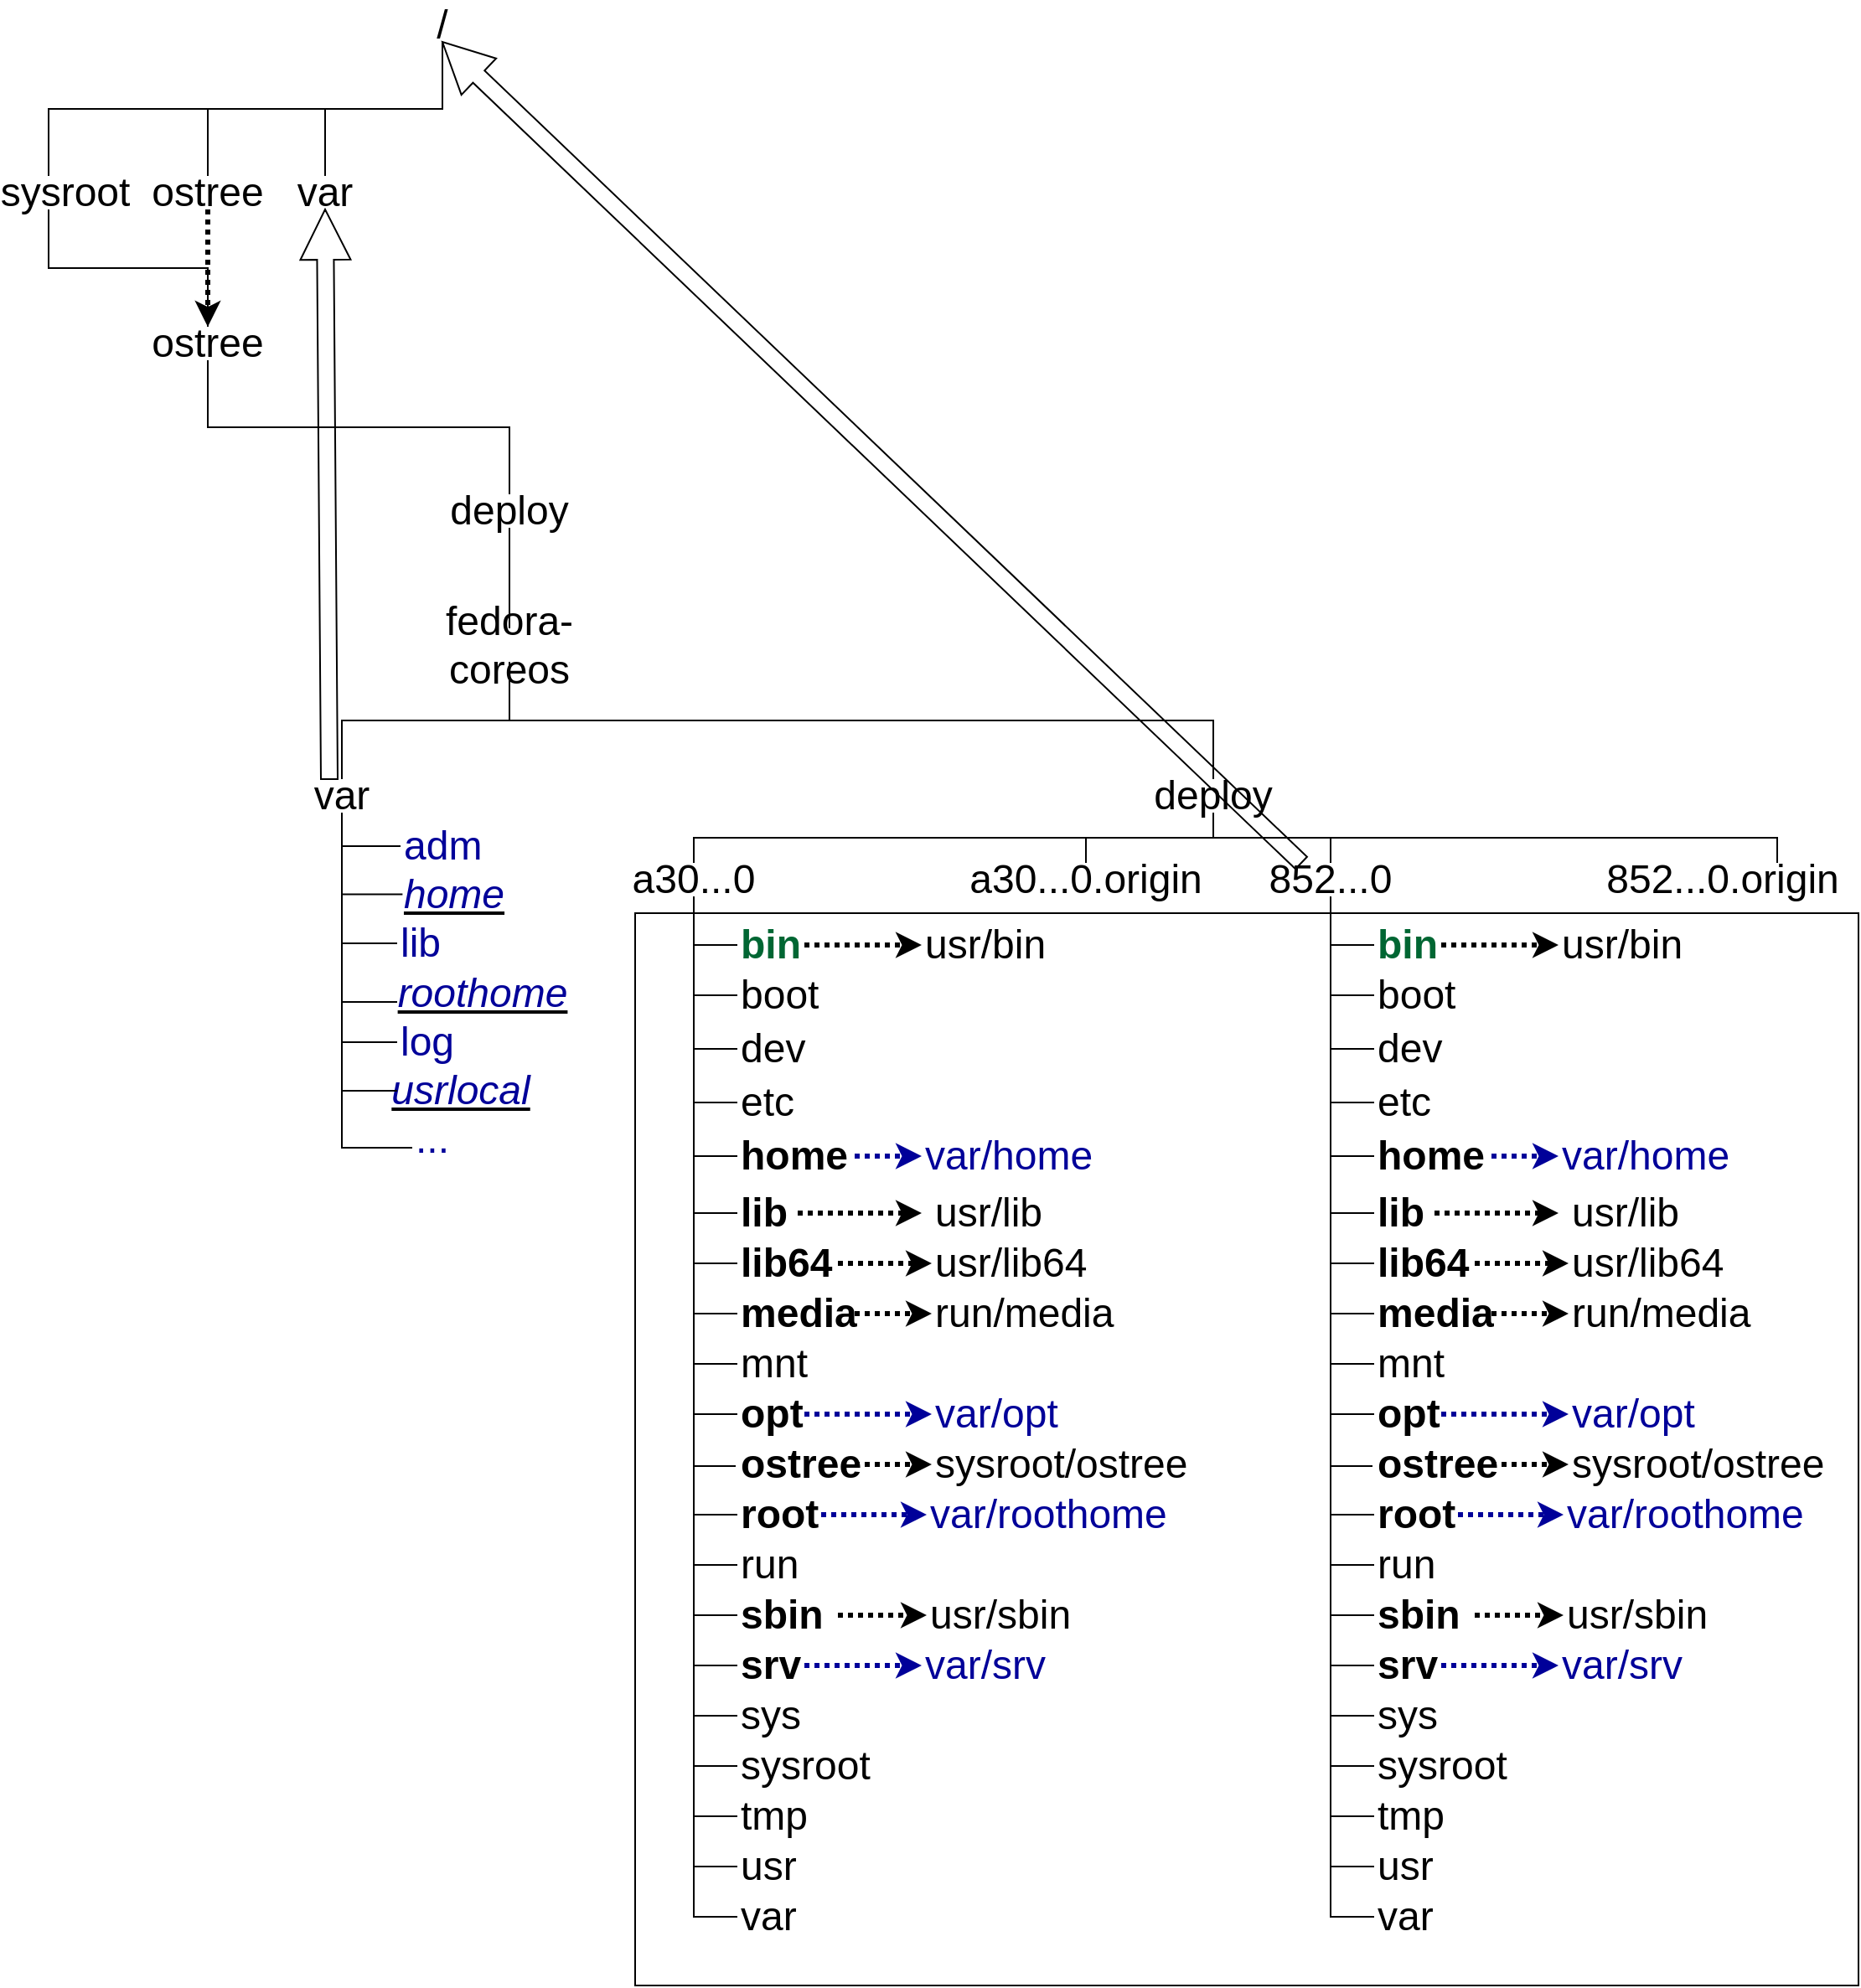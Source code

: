 <mxfile version="13.6.2" type="device"><diagram id="2l5YilXNR9mz6u0Vb1lr" name="Page-1"><mxGraphModel dx="2250" dy="2529" grid="1" gridSize="10" guides="1" tooltips="1" connect="1" arrows="1" fold="1" page="1" pageScale="1" pageWidth="827" pageHeight="1169" math="0" shadow="0"><root><mxCell id="0"/><mxCell id="1" parent="0"/><mxCell id="Qmg5zlEsxNNSiJSWXmzN-33" value="" style="rounded=0;whiteSpace=wrap;html=1;strokeWidth=1;fillColor=none;" vertex="1" parent="1"><mxGeometry x="470" y="450" width="730" height="640" as="geometry"/></mxCell><mxCell id="Qmg5zlEsxNNSiJSWXmzN-34" value="&lt;span style=&quot;font-size: 24px&quot;&gt;sysroot&lt;/span&gt;" style="text;html=1;strokeColor=none;fillColor=none;align=center;verticalAlign=middle;whiteSpace=wrap;rounded=0;strokeWidth=124;" vertex="1" parent="1"><mxGeometry x="110" y="10" width="40" height="20" as="geometry"/></mxCell><mxCell id="Qmg5zlEsxNNSiJSWXmzN-35" value="&lt;font style=&quot;font-size: 24px&quot;&gt;ostree&lt;/font&gt;" style="text;html=1;strokeColor=none;fillColor=none;align=center;verticalAlign=middle;whiteSpace=wrap;rounded=0;" vertex="1" parent="1"><mxGeometry x="180" y="100" width="70" height="20" as="geometry"/></mxCell><mxCell id="Qmg5zlEsxNNSiJSWXmzN-36" value="" style="endArrow=none;html=1;entryX=0.25;entryY=1;entryDx=0;entryDy=0;exitX=0.5;exitY=0;exitDx=0;exitDy=0;edgeStyle=orthogonalEdgeStyle;rounded=0;" edge="1" parent="1" source="Qmg5zlEsxNNSiJSWXmzN-35" target="Qmg5zlEsxNNSiJSWXmzN-34"><mxGeometry width="50" height="50" relative="1" as="geometry"><mxPoint x="390" y="370" as="sourcePoint"/><mxPoint x="440" y="320" as="targetPoint"/></mxGeometry></mxCell><mxCell id="Qmg5zlEsxNNSiJSWXmzN-37" value="&lt;font style=&quot;font-size: 24px&quot;&gt;deploy&lt;/font&gt;" style="text;html=1;strokeColor=none;fillColor=none;align=center;verticalAlign=middle;whiteSpace=wrap;rounded=0;" vertex="1" parent="1"><mxGeometry x="350" y="200" width="90" height="20" as="geometry"/></mxCell><mxCell id="Qmg5zlEsxNNSiJSWXmzN-38" value="" style="endArrow=none;html=1;entryX=0.5;entryY=1;entryDx=0;entryDy=0;exitX=0.5;exitY=0;exitDx=0;exitDy=0;edgeStyle=elbowEdgeStyle;elbow=vertical;rounded=0;" edge="1" parent="1" source="Qmg5zlEsxNNSiJSWXmzN-37" target="Qmg5zlEsxNNSiJSWXmzN-35"><mxGeometry width="50" height="50" relative="1" as="geometry"><mxPoint x="125" y="210" as="sourcePoint"/><mxPoint x="225" y="130" as="targetPoint"/></mxGeometry></mxCell><mxCell id="Qmg5zlEsxNNSiJSWXmzN-39" value="&lt;font style=&quot;font-size: 24px&quot;&gt;/&lt;/font&gt;" style="text;html=1;strokeColor=none;fillColor=none;align=center;verticalAlign=middle;whiteSpace=wrap;rounded=0;" vertex="1" parent="1"><mxGeometry x="310" y="-90" width="90" height="20" as="geometry"/></mxCell><mxCell id="Qmg5zlEsxNNSiJSWXmzN-40" value="" style="endArrow=none;html=1;entryX=0.5;entryY=1;entryDx=0;entryDy=0;edgeStyle=orthogonalEdgeStyle;rounded=0;exitX=0.25;exitY=0;exitDx=0;exitDy=0;" edge="1" parent="1" source="Qmg5zlEsxNNSiJSWXmzN-34" target="Qmg5zlEsxNNSiJSWXmzN-39"><mxGeometry width="50" height="50" relative="1" as="geometry"><mxPoint x="120" y="-10" as="sourcePoint"/><mxPoint x="130" y="40" as="targetPoint"/></mxGeometry></mxCell><mxCell id="Qmg5zlEsxNNSiJSWXmzN-41" value="" style="edgeStyle=orthogonalEdgeStyle;rounded=0;orthogonalLoop=1;jettySize=auto;html=1;shadow=0;strokeWidth=1;endArrow=none;endFill=0;" edge="1" parent="1" source="Qmg5zlEsxNNSiJSWXmzN-42"><mxGeometry relative="1" as="geometry"><mxPoint x="395" y="220" as="targetPoint"/></mxGeometry></mxCell><mxCell id="Qmg5zlEsxNNSiJSWXmzN-42" value="&lt;font style=&quot;font-size: 24px&quot;&gt;fedora-coreos&lt;/font&gt;" style="text;html=1;strokeColor=none;fillColor=none;align=center;verticalAlign=middle;whiteSpace=wrap;rounded=0;" vertex="1" parent="1"><mxGeometry x="360" y="280" width="70" height="20" as="geometry"/></mxCell><mxCell id="Qmg5zlEsxNNSiJSWXmzN-43" value="&lt;font style=&quot;font-size: 24px&quot;&gt;deploy&lt;/font&gt;" style="text;html=1;strokeColor=none;fillColor=none;align=center;verticalAlign=middle;whiteSpace=wrap;rounded=0;" vertex="1" parent="1"><mxGeometry x="770" y="370" width="90" height="20" as="geometry"/></mxCell><mxCell id="Qmg5zlEsxNNSiJSWXmzN-44" value="&lt;font style=&quot;font-size: 24px&quot;&gt;var&lt;/font&gt;" style="text;html=1;strokeColor=none;fillColor=none;align=center;verticalAlign=middle;whiteSpace=wrap;rounded=0;" vertex="1" parent="1"><mxGeometry x="280" y="370" width="30" height="20" as="geometry"/></mxCell><mxCell id="Qmg5zlEsxNNSiJSWXmzN-45" value="" style="endArrow=none;html=1;shadow=0;strokeWidth=1;exitX=0.5;exitY=0;exitDx=0;exitDy=0;edgeStyle=orthogonalEdgeStyle;rounded=0;" edge="1" parent="1" source="Qmg5zlEsxNNSiJSWXmzN-44" target="Qmg5zlEsxNNSiJSWXmzN-42"><mxGeometry width="50" height="50" relative="1" as="geometry"><mxPoint x="390" y="210" as="sourcePoint"/><mxPoint x="440" y="160" as="targetPoint"/></mxGeometry></mxCell><mxCell id="Qmg5zlEsxNNSiJSWXmzN-46" value="" style="endArrow=none;html=1;shadow=0;strokeWidth=1;entryX=0.5;entryY=0;entryDx=0;entryDy=0;exitX=0.5;exitY=1;exitDx=0;exitDy=0;edgeStyle=orthogonalEdgeStyle;rounded=0;" edge="1" parent="1" source="Qmg5zlEsxNNSiJSWXmzN-42" target="Qmg5zlEsxNNSiJSWXmzN-43"><mxGeometry width="50" height="50" relative="1" as="geometry"><mxPoint x="390" y="210" as="sourcePoint"/><mxPoint x="440" y="160" as="targetPoint"/></mxGeometry></mxCell><mxCell id="Qmg5zlEsxNNSiJSWXmzN-47" value="&lt;span style=&quot;font-size: 24px&quot;&gt;&lt;font color=&quot;#000099&quot;&gt;adm&lt;/font&gt;&lt;/span&gt;" style="text;html=1;strokeColor=none;fillColor=none;align=left;verticalAlign=middle;whiteSpace=wrap;rounded=0;" vertex="1" parent="1"><mxGeometry x="330" y="400" width="36" height="20" as="geometry"/></mxCell><mxCell id="Qmg5zlEsxNNSiJSWXmzN-48" value="&lt;span style=&quot;font-size: 24px&quot;&gt;&lt;u&gt;&lt;i&gt;&lt;font color=&quot;#000099&quot;&gt;home&lt;/font&gt;&lt;/i&gt;&lt;/u&gt;&lt;/span&gt;" style="text;html=1;strokeColor=none;fillColor=none;align=center;verticalAlign=middle;whiteSpace=wrap;rounded=0;" vertex="1" parent="1"><mxGeometry x="334" y="429" width="56" height="20" as="geometry"/></mxCell><mxCell id="Qmg5zlEsxNNSiJSWXmzN-49" value="&lt;span style=&quot;font-size: 24px&quot;&gt;&lt;font color=&quot;#000099&quot;&gt;lib&lt;/font&gt;&lt;/span&gt;" style="text;html=1;strokeColor=none;fillColor=none;align=left;verticalAlign=middle;whiteSpace=wrap;rounded=0;" vertex="1" parent="1"><mxGeometry x="328" y="458" width="36" height="20" as="geometry"/></mxCell><mxCell id="Qmg5zlEsxNNSiJSWXmzN-50" value="&lt;span style=&quot;font-size: 24px&quot;&gt;&lt;font color=&quot;#000099&quot;&gt;log&lt;/font&gt;&lt;/span&gt;" style="text;html=1;strokeColor=none;fillColor=none;align=left;verticalAlign=middle;whiteSpace=wrap;rounded=0;" vertex="1" parent="1"><mxGeometry x="328" y="517" width="36" height="20" as="geometry"/></mxCell><mxCell id="Qmg5zlEsxNNSiJSWXmzN-51" value="&lt;span style=&quot;font-size: 24px&quot;&gt;&lt;u&gt;&lt;i&gt;&lt;font color=&quot;#000099&quot;&gt;roothome&lt;/font&gt;&lt;/i&gt;&lt;/u&gt;&lt;/span&gt;" style="text;html=1;strokeColor=none;fillColor=none;align=center;verticalAlign=middle;whiteSpace=wrap;rounded=0;" vertex="1" parent="1"><mxGeometry x="328" y="488" width="102" height="20" as="geometry"/></mxCell><mxCell id="Qmg5zlEsxNNSiJSWXmzN-52" value="&lt;span style=&quot;font-size: 24px&quot;&gt;&lt;u&gt;&lt;i&gt;&lt;font color=&quot;#000099&quot;&gt;usrlocal&lt;/font&gt;&lt;/i&gt;&lt;/u&gt;&lt;/span&gt;" style="text;html=1;strokeColor=none;fillColor=none;align=center;verticalAlign=middle;whiteSpace=wrap;rounded=0;" vertex="1" parent="1"><mxGeometry x="328" y="546" width="76" height="20" as="geometry"/></mxCell><mxCell id="Qmg5zlEsxNNSiJSWXmzN-53" value="&lt;span style=&quot;font-size: 24px&quot;&gt;&lt;font color=&quot;#000099&quot;&gt;...&lt;/font&gt;&lt;/span&gt;" style="text;html=1;strokeColor=none;fillColor=none;align=left;verticalAlign=middle;whiteSpace=wrap;rounded=0;" vertex="1" parent="1"><mxGeometry x="337" y="570" width="36" height="30" as="geometry"/></mxCell><mxCell id="Qmg5zlEsxNNSiJSWXmzN-54" value="" style="endArrow=none;html=1;shadow=0;strokeWidth=1;exitX=-0.05;exitY=0.49;exitDx=0;exitDy=0;entryX=0.5;entryY=1;entryDx=0;entryDy=0;edgeStyle=orthogonalEdgeStyle;rounded=0;exitPerimeter=0;" edge="1" parent="1" source="Qmg5zlEsxNNSiJSWXmzN-48" target="Qmg5zlEsxNNSiJSWXmzN-44"><mxGeometry width="50" height="50" relative="1" as="geometry"><mxPoint x="390" y="360" as="sourcePoint"/><mxPoint x="440" y="310" as="targetPoint"/><Array as="points"><mxPoint x="295" y="439"/></Array></mxGeometry></mxCell><mxCell id="Qmg5zlEsxNNSiJSWXmzN-55" style="edgeStyle=orthogonalEdgeStyle;rounded=0;orthogonalLoop=1;jettySize=auto;html=1;exitX=0.5;exitY=1;exitDx=0;exitDy=0;shadow=0;startArrow=none;startFill=0;endArrow=none;endFill=0;strokeWidth=1;" edge="1" parent="1" source="Qmg5zlEsxNNSiJSWXmzN-48" target="Qmg5zlEsxNNSiJSWXmzN-48"><mxGeometry relative="1" as="geometry"/></mxCell><mxCell id="Qmg5zlEsxNNSiJSWXmzN-56" value="" style="endArrow=none;html=1;shadow=0;strokeWidth=1;edgeStyle=orthogonalEdgeStyle;rounded=0;exitX=0;exitY=0.5;exitDx=0;exitDy=0;" edge="1" parent="1" source="Qmg5zlEsxNNSiJSWXmzN-47"><mxGeometry width="50" height="50" relative="1" as="geometry"><mxPoint x="320" y="450" as="sourcePoint"/><mxPoint x="295" y="400" as="targetPoint"/><Array as="points"><mxPoint x="295" y="410"/></Array></mxGeometry></mxCell><mxCell id="Qmg5zlEsxNNSiJSWXmzN-57" value="" style="endArrow=none;html=1;shadow=0;strokeWidth=1;exitX=0;exitY=0.5;exitDx=0;exitDy=0;entryX=0.5;entryY=1;entryDx=0;entryDy=0;edgeStyle=orthogonalEdgeStyle;rounded=0;" edge="1" parent="1" source="Qmg5zlEsxNNSiJSWXmzN-49" target="Qmg5zlEsxNNSiJSWXmzN-44"><mxGeometry width="50" height="50" relative="1" as="geometry"><mxPoint x="337.2" y="459.8" as="sourcePoint"/><mxPoint x="305" y="400" as="targetPoint"/><Array as="points"><mxPoint x="295" y="468"/></Array></mxGeometry></mxCell><mxCell id="Qmg5zlEsxNNSiJSWXmzN-58" value="" style="endArrow=none;html=1;shadow=0;strokeWidth=1;edgeStyle=orthogonalEdgeStyle;rounded=0;" edge="1" parent="1" source="Qmg5zlEsxNNSiJSWXmzN-53" target="Qmg5zlEsxNNSiJSWXmzN-44"><mxGeometry width="50" height="50" relative="1" as="geometry"><mxPoint x="310" y="570" as="sourcePoint"/><mxPoint x="360" y="430" as="targetPoint"/><Array as="points"><mxPoint x="295" y="590"/></Array></mxGeometry></mxCell><mxCell id="Qmg5zlEsxNNSiJSWXmzN-59" value="" style="endArrow=none;html=1;shadow=0;strokeWidth=1;exitX=0;exitY=0.5;exitDx=0;exitDy=0;entryX=0.5;entryY=1;entryDx=0;entryDy=0;edgeStyle=orthogonalEdgeStyle;rounded=0;" edge="1" parent="1" source="Qmg5zlEsxNNSiJSWXmzN-50" target="Qmg5zlEsxNNSiJSWXmzN-44"><mxGeometry width="50" height="50" relative="1" as="geometry"><mxPoint x="310" y="480" as="sourcePoint"/><mxPoint x="300" y="520" as="targetPoint"/><Array as="points"><mxPoint x="295" y="527"/></Array></mxGeometry></mxCell><mxCell id="Qmg5zlEsxNNSiJSWXmzN-60" value="" style="endArrow=none;html=1;shadow=0;strokeWidth=1;exitX=0;exitY=0.5;exitDx=0;exitDy=0;edgeStyle=orthogonalEdgeStyle;rounded=0;" edge="1" parent="1" source="Qmg5zlEsxNNSiJSWXmzN-52" target="Qmg5zlEsxNNSiJSWXmzN-44"><mxGeometry width="50" height="50" relative="1" as="geometry"><mxPoint x="338" y="530" as="sourcePoint"/><mxPoint x="300" y="390" as="targetPoint"/></mxGeometry></mxCell><mxCell id="Qmg5zlEsxNNSiJSWXmzN-61" value="&lt;font style=&quot;font-size: 24px&quot;&gt;a30...0&lt;/font&gt;" style="text;html=1;strokeColor=none;fillColor=none;align=center;verticalAlign=middle;whiteSpace=wrap;rounded=0;" vertex="1" parent="1"><mxGeometry x="470" y="420" width="70" height="20" as="geometry"/></mxCell><mxCell id="Qmg5zlEsxNNSiJSWXmzN-62" value="&lt;font style=&quot;font-size: 24px&quot;&gt;a30...0.origin&lt;/font&gt;" style="text;html=1;strokeColor=none;fillColor=none;align=center;verticalAlign=middle;whiteSpace=wrap;rounded=0;" vertex="1" parent="1"><mxGeometry x="674" y="420" width="130" height="20" as="geometry"/></mxCell><mxCell id="Qmg5zlEsxNNSiJSWXmzN-63" value="" style="endArrow=none;html=1;shadow=0;strokeWidth=1;exitX=0.5;exitY=0;exitDx=0;exitDy=0;edgeStyle=orthogonalEdgeStyle;rounded=0;" edge="1" parent="1" source="Qmg5zlEsxNNSiJSWXmzN-61" target="Qmg5zlEsxNNSiJSWXmzN-43"><mxGeometry width="50" height="50" relative="1" as="geometry"><mxPoint x="340" y="330" as="sourcePoint"/><mxPoint x="390" y="280" as="targetPoint"/></mxGeometry></mxCell><mxCell id="Qmg5zlEsxNNSiJSWXmzN-64" value="" style="endArrow=none;html=1;shadow=0;strokeWidth=1;exitX=0.5;exitY=0;exitDx=0;exitDy=0;edgeStyle=orthogonalEdgeStyle;rounded=0;" edge="1" parent="1" source="Qmg5zlEsxNNSiJSWXmzN-62" target="Qmg5zlEsxNNSiJSWXmzN-43"><mxGeometry width="50" height="50" relative="1" as="geometry"><mxPoint x="515" y="430.0" as="sourcePoint"/><mxPoint x="548.97" y="404" as="targetPoint"/></mxGeometry></mxCell><mxCell id="Qmg5zlEsxNNSiJSWXmzN-65" value="&lt;span style=&quot;font-size: 24px&quot;&gt;&lt;b&gt;&lt;font color=&quot;#006633&quot;&gt;bin&lt;/font&gt;&lt;/b&gt;&lt;/span&gt;" style="text;html=1;strokeColor=none;fillColor=none;align=left;verticalAlign=middle;whiteSpace=wrap;rounded=0;" vertex="1" parent="1"><mxGeometry x="531" y="449" width="40" height="40" as="geometry"/></mxCell><mxCell id="Qmg5zlEsxNNSiJSWXmzN-66" value="&lt;span style=&quot;font-size: 24px&quot;&gt;boot&lt;/span&gt;" style="text;html=1;strokeColor=none;fillColor=none;align=left;verticalAlign=middle;whiteSpace=wrap;rounded=0;" vertex="1" parent="1"><mxGeometry x="531" y="489" width="36" height="20" as="geometry"/></mxCell><mxCell id="Qmg5zlEsxNNSiJSWXmzN-67" value="&lt;span style=&quot;font-size: 24px&quot;&gt;dev&lt;/span&gt;" style="text;html=1;strokeColor=none;fillColor=none;align=left;verticalAlign=middle;whiteSpace=wrap;rounded=0;" vertex="1" parent="1"><mxGeometry x="531" y="521" width="36" height="20" as="geometry"/></mxCell><mxCell id="Qmg5zlEsxNNSiJSWXmzN-68" value="&lt;span style=&quot;font-size: 24px&quot;&gt;etc&lt;/span&gt;" style="text;html=1;strokeColor=none;fillColor=none;align=left;verticalAlign=middle;whiteSpace=wrap;rounded=0;" vertex="1" parent="1"><mxGeometry x="531" y="553" width="36" height="20" as="geometry"/></mxCell><mxCell id="Qmg5zlEsxNNSiJSWXmzN-69" value="&lt;span style=&quot;font-size: 24px&quot;&gt;&lt;b&gt;home&lt;/b&gt;&lt;/span&gt;" style="text;html=1;strokeColor=none;fillColor=none;align=left;verticalAlign=middle;whiteSpace=wrap;rounded=0;" vertex="1" parent="1"><mxGeometry x="531" y="585" width="36" height="20" as="geometry"/></mxCell><mxCell id="Qmg5zlEsxNNSiJSWXmzN-70" value="&lt;span style=&quot;font-size: 24px&quot;&gt;&lt;b&gt;lib&lt;/b&gt;&lt;/span&gt;" style="text;html=1;strokeColor=none;fillColor=none;align=left;verticalAlign=middle;whiteSpace=wrap;rounded=0;" vertex="1" parent="1"><mxGeometry x="531" y="619" width="36" height="20" as="geometry"/></mxCell><mxCell id="Qmg5zlEsxNNSiJSWXmzN-71" value="&lt;span style=&quot;font-size: 24px&quot;&gt;&lt;b&gt;lib64&lt;/b&gt;&lt;/span&gt;" style="text;html=1;strokeColor=none;fillColor=none;align=left;verticalAlign=middle;whiteSpace=wrap;rounded=0;" vertex="1" parent="1"><mxGeometry x="531" y="649" width="60" height="20" as="geometry"/></mxCell><mxCell id="Qmg5zlEsxNNSiJSWXmzN-72" value="&lt;span style=&quot;font-size: 24px&quot;&gt;&lt;b&gt;media&lt;/b&gt;&lt;/span&gt;" style="text;html=1;strokeColor=none;fillColor=none;align=left;verticalAlign=middle;whiteSpace=wrap;rounded=0;" vertex="1" parent="1"><mxGeometry x="531" y="679" width="36" height="20" as="geometry"/></mxCell><mxCell id="Qmg5zlEsxNNSiJSWXmzN-73" value="&lt;span style=&quot;font-size: 24px&quot;&gt;mnt&lt;/span&gt;" style="text;html=1;strokeColor=none;fillColor=none;align=left;verticalAlign=middle;whiteSpace=wrap;rounded=0;" vertex="1" parent="1"><mxGeometry x="531" y="709" width="36" height="20" as="geometry"/></mxCell><mxCell id="Qmg5zlEsxNNSiJSWXmzN-74" value="&lt;span style=&quot;font-size: 24px&quot;&gt;&lt;b&gt;opt&lt;/b&gt;&lt;/span&gt;" style="text;html=1;strokeColor=none;fillColor=none;align=left;verticalAlign=middle;whiteSpace=wrap;rounded=0;" vertex="1" parent="1"><mxGeometry x="531" y="739" width="36" height="20" as="geometry"/></mxCell><mxCell id="Qmg5zlEsxNNSiJSWXmzN-75" value="&lt;span style=&quot;font-size: 24px&quot;&gt;&lt;b&gt;ostree&lt;/b&gt;&lt;/span&gt;" style="text;html=1;strokeColor=none;fillColor=none;align=left;verticalAlign=middle;whiteSpace=wrap;rounded=0;" vertex="1" parent="1"><mxGeometry x="531" y="769" width="70" height="20" as="geometry"/></mxCell><mxCell id="Qmg5zlEsxNNSiJSWXmzN-76" value="&lt;span style=&quot;font-size: 24px&quot;&gt;&lt;b&gt;root&lt;/b&gt;&lt;/span&gt;" style="text;html=1;strokeColor=none;fillColor=none;align=left;verticalAlign=middle;whiteSpace=wrap;rounded=0;" vertex="1" parent="1"><mxGeometry x="531" y="799" width="50" height="20" as="geometry"/></mxCell><mxCell id="Qmg5zlEsxNNSiJSWXmzN-77" value="&lt;span style=&quot;font-size: 24px&quot;&gt;run&lt;/span&gt;" style="text;html=1;strokeColor=none;fillColor=none;align=left;verticalAlign=middle;whiteSpace=wrap;rounded=0;" vertex="1" parent="1"><mxGeometry x="531" y="829" width="36" height="20" as="geometry"/></mxCell><mxCell id="Qmg5zlEsxNNSiJSWXmzN-78" value="&lt;span style=&quot;font-size: 24px&quot;&gt;&lt;b&gt;sbin&lt;/b&gt;&lt;/span&gt;" style="text;html=1;strokeColor=none;fillColor=none;align=left;verticalAlign=middle;whiteSpace=wrap;rounded=0;" vertex="1" parent="1"><mxGeometry x="531" y="859" width="60" height="20" as="geometry"/></mxCell><mxCell id="Qmg5zlEsxNNSiJSWXmzN-79" value="&lt;span style=&quot;font-size: 24px&quot;&gt;&lt;b&gt;srv&lt;/b&gt;&lt;/span&gt;" style="text;html=1;strokeColor=none;fillColor=none;align=left;verticalAlign=middle;whiteSpace=wrap;rounded=0;" vertex="1" parent="1"><mxGeometry x="531" y="889" width="40" height="20" as="geometry"/></mxCell><mxCell id="Qmg5zlEsxNNSiJSWXmzN-80" value="&lt;span style=&quot;font-size: 24px&quot;&gt;sys&lt;/span&gt;" style="text;html=1;strokeColor=none;fillColor=none;align=left;verticalAlign=middle;whiteSpace=wrap;rounded=0;" vertex="1" parent="1"><mxGeometry x="531" y="919" width="36" height="20" as="geometry"/></mxCell><mxCell id="Qmg5zlEsxNNSiJSWXmzN-81" value="&lt;span style=&quot;font-size: 24px&quot;&gt;sysroot&lt;/span&gt;" style="text;html=1;strokeColor=none;fillColor=none;align=left;verticalAlign=middle;whiteSpace=wrap;rounded=0;" vertex="1" parent="1"><mxGeometry x="531" y="949" width="36" height="20" as="geometry"/></mxCell><mxCell id="Qmg5zlEsxNNSiJSWXmzN-82" value="&lt;span style=&quot;font-size: 24px&quot;&gt;tmp&lt;/span&gt;" style="text;html=1;strokeColor=none;fillColor=none;align=left;verticalAlign=middle;whiteSpace=wrap;rounded=0;" vertex="1" parent="1"><mxGeometry x="531" y="979" width="36" height="20" as="geometry"/></mxCell><mxCell id="Qmg5zlEsxNNSiJSWXmzN-83" value="&lt;span style=&quot;font-size: 24px&quot;&gt;usr&lt;/span&gt;" style="text;html=1;strokeColor=none;fillColor=none;align=left;verticalAlign=middle;whiteSpace=wrap;rounded=0;" vertex="1" parent="1"><mxGeometry x="531" y="1009" width="36" height="20" as="geometry"/></mxCell><mxCell id="Qmg5zlEsxNNSiJSWXmzN-84" value="&lt;span style=&quot;font-size: 24px&quot;&gt;var&lt;/span&gt;" style="text;html=1;strokeColor=none;fillColor=none;align=left;verticalAlign=middle;whiteSpace=wrap;rounded=0;" vertex="1" parent="1"><mxGeometry x="531" y="1039" width="36" height="20" as="geometry"/></mxCell><mxCell id="Qmg5zlEsxNNSiJSWXmzN-85" value="&lt;span style=&quot;font-size: 24px&quot;&gt;usr/bin&lt;/span&gt;" style="text;html=1;strokeColor=none;fillColor=none;align=left;verticalAlign=middle;whiteSpace=wrap;rounded=0;" vertex="1" parent="1"><mxGeometry x="641" y="459" width="36" height="20" as="geometry"/></mxCell><mxCell id="Qmg5zlEsxNNSiJSWXmzN-86" value="" style="endArrow=classic;html=1;shadow=0;strokeWidth=3;exitX=1;exitY=0.5;exitDx=0;exitDy=0;entryX=0;entryY=0.5;entryDx=0;entryDy=0;dashed=1;dashPattern=1 1;" edge="1" parent="1" source="Qmg5zlEsxNNSiJSWXmzN-65" target="Qmg5zlEsxNNSiJSWXmzN-85"><mxGeometry width="50" height="50" relative="1" as="geometry"><mxPoint x="651" y="489" as="sourcePoint"/><mxPoint x="701" y="439" as="targetPoint"/></mxGeometry></mxCell><mxCell id="Qmg5zlEsxNNSiJSWXmzN-87" value="&lt;span style=&quot;font-size: 24px&quot;&gt;&lt;font color=&quot;#000099&quot;&gt;var/home&lt;/font&gt;&lt;/span&gt;" style="text;html=1;strokeColor=none;fillColor=none;align=left;verticalAlign=middle;whiteSpace=wrap;rounded=0;" vertex="1" parent="1"><mxGeometry x="641" y="585" width="36" height="20" as="geometry"/></mxCell><mxCell id="Qmg5zlEsxNNSiJSWXmzN-88" value="" style="endArrow=classic;html=1;shadow=0;strokeWidth=3;entryX=0;entryY=0.5;entryDx=0;entryDy=0;dashed=1;dashPattern=1 1;strokeColor=#000099;" edge="1" parent="1" target="Qmg5zlEsxNNSiJSWXmzN-87"><mxGeometry width="50" height="50" relative="1" as="geometry"><mxPoint x="601.0" y="595" as="sourcePoint"/><mxPoint x="701" y="565" as="targetPoint"/></mxGeometry></mxCell><mxCell id="Qmg5zlEsxNNSiJSWXmzN-89" value="&lt;span style=&quot;font-size: 24px&quot;&gt;usr/lib&lt;/span&gt;" style="text;html=1;strokeColor=none;fillColor=none;align=left;verticalAlign=middle;whiteSpace=wrap;rounded=0;" vertex="1" parent="1"><mxGeometry x="647" y="619" width="30" height="20" as="geometry"/></mxCell><mxCell id="Qmg5zlEsxNNSiJSWXmzN-90" value="" style="endArrow=classic;html=1;shadow=0;strokeWidth=3;exitX=1;exitY=0.5;exitDx=0;exitDy=0;dashed=1;dashPattern=1 1;" edge="1" parent="1" source="Qmg5zlEsxNNSiJSWXmzN-70"><mxGeometry width="50" height="50" relative="1" as="geometry"><mxPoint x="577" y="479" as="sourcePoint"/><mxPoint x="641.0" y="629" as="targetPoint"/></mxGeometry></mxCell><mxCell id="Qmg5zlEsxNNSiJSWXmzN-91" value="&lt;span style=&quot;font-size: 24px&quot;&gt;usr/lib64&lt;/span&gt;" style="text;html=1;strokeColor=none;fillColor=none;align=left;verticalAlign=middle;whiteSpace=wrap;rounded=0;" vertex="1" parent="1"><mxGeometry x="647" y="629" width="30" height="60" as="geometry"/></mxCell><mxCell id="Qmg5zlEsxNNSiJSWXmzN-92" value="" style="endArrow=classic;html=1;shadow=0;strokeWidth=3;dashed=1;dashPattern=1 1;entryX=0;entryY=0.5;entryDx=0;entryDy=0;" edge="1" parent="1" source="Qmg5zlEsxNNSiJSWXmzN-71" target="Qmg5zlEsxNNSiJSWXmzN-91"><mxGeometry width="50" height="50" relative="1" as="geometry"><mxPoint x="577" y="639" as="sourcePoint"/><mxPoint x="651" y="639" as="targetPoint"/></mxGeometry></mxCell><mxCell id="Qmg5zlEsxNNSiJSWXmzN-93" value="&lt;span style=&quot;font-size: 24px&quot;&gt;run/media&lt;/span&gt;" style="text;html=1;strokeColor=none;fillColor=none;align=left;verticalAlign=middle;whiteSpace=wrap;rounded=0;" vertex="1" parent="1"><mxGeometry x="647" y="659" width="30" height="60" as="geometry"/></mxCell><mxCell id="Qmg5zlEsxNNSiJSWXmzN-94" value="" style="endArrow=classic;html=1;shadow=0;strokeWidth=3;dashed=1;dashPattern=1 1;entryX=0;entryY=0.5;entryDx=0;entryDy=0;" edge="1" parent="1" target="Qmg5zlEsxNNSiJSWXmzN-93"><mxGeometry width="50" height="50" relative="1" as="geometry"><mxPoint x="601.0" y="689" as="sourcePoint"/><mxPoint x="657" y="669" as="targetPoint"/></mxGeometry></mxCell><mxCell id="Qmg5zlEsxNNSiJSWXmzN-95" value="&lt;span style=&quot;font-size: 24px&quot;&gt;&lt;font color=&quot;#000099&quot;&gt;var/opt&lt;/font&gt;&lt;/span&gt;" style="text;html=1;strokeColor=none;fillColor=none;align=left;verticalAlign=middle;whiteSpace=wrap;rounded=0;" vertex="1" parent="1"><mxGeometry x="647" y="719" width="30" height="60" as="geometry"/></mxCell><mxCell id="Qmg5zlEsxNNSiJSWXmzN-96" value="" style="endArrow=classic;html=1;shadow=0;strokeWidth=3;entryX=0;entryY=0.5;entryDx=0;entryDy=0;dashed=1;dashPattern=1 1;strokeColor=#000099;" edge="1" parent="1" target="Qmg5zlEsxNNSiJSWXmzN-95"><mxGeometry width="50" height="50" relative="1" as="geometry"><mxPoint x="571.0" y="749" as="sourcePoint"/><mxPoint x="651" y="605" as="targetPoint"/></mxGeometry></mxCell><mxCell id="Qmg5zlEsxNNSiJSWXmzN-97" value="&lt;span style=&quot;font-size: 24px&quot;&gt;sysroot/ostree&lt;/span&gt;" style="text;html=1;strokeColor=none;fillColor=none;align=left;verticalAlign=middle;whiteSpace=wrap;rounded=0;" vertex="1" parent="1"><mxGeometry x="647" y="749" width="30" height="60" as="geometry"/></mxCell><mxCell id="Qmg5zlEsxNNSiJSWXmzN-98" value="" style="endArrow=classic;html=1;shadow=0;strokeWidth=3;dashed=1;dashPattern=1 1;entryX=0;entryY=0.5;entryDx=0;entryDy=0;" edge="1" parent="1" source="Qmg5zlEsxNNSiJSWXmzN-75" target="Qmg5zlEsxNNSiJSWXmzN-97"><mxGeometry width="50" height="50" relative="1" as="geometry"><mxPoint x="611" y="775" as="sourcePoint"/><mxPoint x="651" y="639" as="targetPoint"/></mxGeometry></mxCell><mxCell id="Qmg5zlEsxNNSiJSWXmzN-99" value="&lt;span style=&quot;font-size: 24px&quot;&gt;&lt;font color=&quot;#000099&quot;&gt;var/roothome&lt;/font&gt;&lt;/span&gt;" style="text;html=1;strokeColor=none;fillColor=none;align=left;verticalAlign=middle;whiteSpace=wrap;rounded=0;" vertex="1" parent="1"><mxGeometry x="644" y="779" width="30" height="60" as="geometry"/></mxCell><mxCell id="Qmg5zlEsxNNSiJSWXmzN-100" value="" style="endArrow=classic;html=1;shadow=0;strokeWidth=3;entryX=0;entryY=0.5;entryDx=0;entryDy=0;dashed=1;dashPattern=1 1;strokeColor=#000099;exitX=1;exitY=0.5;exitDx=0;exitDy=0;" edge="1" parent="1" source="Qmg5zlEsxNNSiJSWXmzN-76" target="Qmg5zlEsxNNSiJSWXmzN-99"><mxGeometry width="50" height="50" relative="1" as="geometry"><mxPoint x="581" y="759" as="sourcePoint"/><mxPoint x="657" y="759" as="targetPoint"/></mxGeometry></mxCell><mxCell id="Qmg5zlEsxNNSiJSWXmzN-101" value="&lt;span style=&quot;font-size: 24px&quot;&gt;usr/sbin&lt;/span&gt;" style="text;html=1;strokeColor=none;fillColor=none;align=left;verticalAlign=middle;whiteSpace=wrap;rounded=0;" vertex="1" parent="1"><mxGeometry x="644" y="859" width="36" height="20" as="geometry"/></mxCell><mxCell id="Qmg5zlEsxNNSiJSWXmzN-102" value="" style="endArrow=classic;html=1;shadow=0;strokeWidth=3;dashed=1;dashPattern=1 1;entryX=0;entryY=0.5;entryDx=0;entryDy=0;exitX=1;exitY=0.5;exitDx=0;exitDy=0;" edge="1" parent="1" source="Qmg5zlEsxNNSiJSWXmzN-78" target="Qmg5zlEsxNNSiJSWXmzN-101"><mxGeometry width="50" height="50" relative="1" as="geometry"><mxPoint x="601" y="669" as="sourcePoint"/><mxPoint x="657" y="669" as="targetPoint"/></mxGeometry></mxCell><mxCell id="Qmg5zlEsxNNSiJSWXmzN-103" value="&lt;span style=&quot;font-size: 24px&quot;&gt;&lt;font color=&quot;#000099&quot;&gt;var/srv&lt;/font&gt;&lt;/span&gt;" style="text;html=1;strokeColor=none;fillColor=none;align=left;verticalAlign=middle;whiteSpace=wrap;rounded=0;" vertex="1" parent="1"><mxGeometry x="641" y="869" width="30" height="60" as="geometry"/></mxCell><mxCell id="Qmg5zlEsxNNSiJSWXmzN-104" value="" style="endArrow=classic;html=1;shadow=0;strokeWidth=3;entryX=0;entryY=0.5;entryDx=0;entryDy=0;dashed=1;dashPattern=1 1;strokeColor=#000099;exitX=1;exitY=0.5;exitDx=0;exitDy=0;" edge="1" parent="1" source="Qmg5zlEsxNNSiJSWXmzN-79" target="Qmg5zlEsxNNSiJSWXmzN-103"><mxGeometry width="50" height="50" relative="1" as="geometry"><mxPoint x="591" y="819" as="sourcePoint"/><mxPoint x="654" y="819" as="targetPoint"/></mxGeometry></mxCell><mxCell id="Qmg5zlEsxNNSiJSWXmzN-105" value="" style="endArrow=none;html=1;shadow=0;strokeWidth=1;exitX=0;exitY=0.75;exitDx=0;exitDy=0;edgeStyle=orthogonalEdgeStyle;rounded=0;entryX=0.5;entryY=1;entryDx=0;entryDy=0;" edge="1" parent="1" source="Qmg5zlEsxNNSiJSWXmzN-51" target="Qmg5zlEsxNNSiJSWXmzN-44"><mxGeometry width="50" height="50" relative="1" as="geometry"><mxPoint x="338" y="537" as="sourcePoint"/><mxPoint x="305.0" y="400" as="targetPoint"/><Array as="points"><mxPoint x="295" y="503"/></Array></mxGeometry></mxCell><mxCell id="Qmg5zlEsxNNSiJSWXmzN-106" value="" style="endArrow=none;html=1;shadow=0;strokeWidth=1;entryX=0;entryY=0.5;entryDx=0;entryDy=0;edgeStyle=orthogonalEdgeStyle;rounded=0;" edge="1" parent="1" source="Qmg5zlEsxNNSiJSWXmzN-61" target="Qmg5zlEsxNNSiJSWXmzN-65"><mxGeometry width="50" height="50" relative="1" as="geometry"><mxPoint x="520" y="190" as="sourcePoint"/><mxPoint x="570" y="140" as="targetPoint"/></mxGeometry></mxCell><mxCell id="Qmg5zlEsxNNSiJSWXmzN-107" value="" style="endArrow=none;html=1;shadow=0;strokeWidth=1;entryX=0;entryY=0.5;entryDx=0;entryDy=0;rounded=0;edgeStyle=orthogonalEdgeStyle;" edge="1" parent="1" source="Qmg5zlEsxNNSiJSWXmzN-61" target="Qmg5zlEsxNNSiJSWXmzN-66"><mxGeometry width="50" height="50" relative="1" as="geometry"><mxPoint x="515" y="450.0" as="sourcePoint"/><mxPoint x="541" y="479" as="targetPoint"/></mxGeometry></mxCell><mxCell id="Qmg5zlEsxNNSiJSWXmzN-108" value="" style="endArrow=none;html=1;shadow=0;strokeColor=#000000;strokeWidth=1;exitX=0;exitY=0.5;exitDx=0;exitDy=0;rounded=0;edgeStyle=orthogonalEdgeStyle;" edge="1" parent="1" source="Qmg5zlEsxNNSiJSWXmzN-67" target="Qmg5zlEsxNNSiJSWXmzN-61"><mxGeometry width="50" height="50" relative="1" as="geometry"><mxPoint x="520" y="630" as="sourcePoint"/><mxPoint x="570" y="580" as="targetPoint"/></mxGeometry></mxCell><mxCell id="Qmg5zlEsxNNSiJSWXmzN-109" value="" style="endArrow=none;html=1;shadow=0;strokeColor=#000000;strokeWidth=1;exitX=0;exitY=0.5;exitDx=0;exitDy=0;rounded=0;edgeStyle=orthogonalEdgeStyle;" edge="1" parent="1" source="Qmg5zlEsxNNSiJSWXmzN-68" target="Qmg5zlEsxNNSiJSWXmzN-61"><mxGeometry width="50" height="50" relative="1" as="geometry"><mxPoint x="520" y="630" as="sourcePoint"/><mxPoint x="570" y="580" as="targetPoint"/></mxGeometry></mxCell><mxCell id="Qmg5zlEsxNNSiJSWXmzN-110" value="" style="endArrow=none;html=1;shadow=0;strokeColor=#000000;strokeWidth=1;exitX=0;exitY=0.5;exitDx=0;exitDy=0;rounded=0;edgeStyle=orthogonalEdgeStyle;" edge="1" parent="1" source="Qmg5zlEsxNNSiJSWXmzN-69" target="Qmg5zlEsxNNSiJSWXmzN-61"><mxGeometry width="50" height="50" relative="1" as="geometry"><mxPoint x="520" y="630" as="sourcePoint"/><mxPoint x="570" y="580" as="targetPoint"/></mxGeometry></mxCell><mxCell id="Qmg5zlEsxNNSiJSWXmzN-111" value="" style="endArrow=none;html=1;shadow=0;strokeWidth=1;exitX=0;exitY=0.5;exitDx=0;exitDy=0;rounded=0;edgeStyle=orthogonalEdgeStyle;" edge="1" parent="1" source="Qmg5zlEsxNNSiJSWXmzN-70" target="Qmg5zlEsxNNSiJSWXmzN-61"><mxGeometry width="50" height="50" relative="1" as="geometry"><mxPoint x="520" y="580" as="sourcePoint"/><mxPoint x="570" y="530" as="targetPoint"/></mxGeometry></mxCell><mxCell id="Qmg5zlEsxNNSiJSWXmzN-112" value="" style="endArrow=none;html=1;shadow=0;strokeColor=#000000;strokeWidth=1;exitX=0;exitY=0.5;exitDx=0;exitDy=0;rounded=0;edgeStyle=orthogonalEdgeStyle;" edge="1" parent="1" source="Qmg5zlEsxNNSiJSWXmzN-71" target="Qmg5zlEsxNNSiJSWXmzN-61"><mxGeometry width="50" height="50" relative="1" as="geometry"><mxPoint x="520" y="580" as="sourcePoint"/><mxPoint x="570" y="530" as="targetPoint"/></mxGeometry></mxCell><mxCell id="Qmg5zlEsxNNSiJSWXmzN-113" value="" style="endArrow=none;html=1;shadow=0;strokeColor=#000000;strokeWidth=1;exitX=0;exitY=0.5;exitDx=0;exitDy=0;rounded=0;edgeStyle=orthogonalEdgeStyle;" edge="1" parent="1" source="Qmg5zlEsxNNSiJSWXmzN-72" target="Qmg5zlEsxNNSiJSWXmzN-61"><mxGeometry width="50" height="50" relative="1" as="geometry"><mxPoint x="520" y="630" as="sourcePoint"/><mxPoint x="570" y="580" as="targetPoint"/></mxGeometry></mxCell><mxCell id="Qmg5zlEsxNNSiJSWXmzN-114" value="" style="endArrow=none;html=1;shadow=0;strokeColor=#000000;strokeWidth=1;exitX=0;exitY=0.5;exitDx=0;exitDy=0;rounded=0;edgeStyle=orthogonalEdgeStyle;" edge="1" parent="1" source="Qmg5zlEsxNNSiJSWXmzN-74" target="Qmg5zlEsxNNSiJSWXmzN-61"><mxGeometry width="50" height="50" relative="1" as="geometry"><mxPoint x="530" y="640" as="sourcePoint"/><mxPoint x="515.75" y="450.0" as="targetPoint"/></mxGeometry></mxCell><mxCell id="Qmg5zlEsxNNSiJSWXmzN-115" value="" style="endArrow=none;html=1;shadow=0;strokeWidth=1;rounded=0;edgeStyle=orthogonalEdgeStyle;" edge="1" parent="1" target="Qmg5zlEsxNNSiJSWXmzN-61"><mxGeometry width="50" height="50" relative="1" as="geometry"><mxPoint x="530" y="780" as="sourcePoint"/><mxPoint x="516.19" y="450.0" as="targetPoint"/><Array as="points"><mxPoint x="505" y="780"/></Array></mxGeometry></mxCell><mxCell id="Qmg5zlEsxNNSiJSWXmzN-116" value="" style="endArrow=none;html=1;shadow=0;strokeColor=#000000;strokeWidth=1;exitX=0;exitY=0.5;exitDx=0;exitDy=0;rounded=0;edgeStyle=orthogonalEdgeStyle;" edge="1" parent="1" source="Qmg5zlEsxNNSiJSWXmzN-73" target="Qmg5zlEsxNNSiJSWXmzN-61"><mxGeometry width="50" height="50" relative="1" as="geometry"><mxPoint x="530" y="640" as="sourcePoint"/><mxPoint x="515.75" y="450.0" as="targetPoint"/></mxGeometry></mxCell><mxCell id="Qmg5zlEsxNNSiJSWXmzN-117" value="" style="endArrow=none;html=1;shadow=0;strokeWidth=1;rounded=0;exitX=0;exitY=0.5;exitDx=0;exitDy=0;edgeStyle=orthogonalEdgeStyle;" edge="1" parent="1" source="Qmg5zlEsxNNSiJSWXmzN-76" target="Qmg5zlEsxNNSiJSWXmzN-61"><mxGeometry width="50" height="50" relative="1" as="geometry"><mxPoint x="530" y="800" as="sourcePoint"/><mxPoint x="525.0" y="460.0" as="targetPoint"/></mxGeometry></mxCell><mxCell id="Qmg5zlEsxNNSiJSWXmzN-118" value="" style="endArrow=none;html=1;shadow=0;strokeColor=#000000;strokeWidth=1;exitX=0;exitY=0.5;exitDx=0;exitDy=0;rounded=0;edgeStyle=orthogonalEdgeStyle;" edge="1" parent="1" source="Qmg5zlEsxNNSiJSWXmzN-77" target="Qmg5zlEsxNNSiJSWXmzN-61"><mxGeometry width="50" height="50" relative="1" as="geometry"><mxPoint x="520" y="600" as="sourcePoint"/><mxPoint x="570" y="550" as="targetPoint"/></mxGeometry></mxCell><mxCell id="Qmg5zlEsxNNSiJSWXmzN-119" value="" style="endArrow=none;html=1;shadow=0;strokeColor=#000000;strokeWidth=1;exitX=0;exitY=0.5;exitDx=0;exitDy=0;rounded=0;edgeStyle=orthogonalEdgeStyle;" edge="1" parent="1" source="Qmg5zlEsxNNSiJSWXmzN-78" target="Qmg5zlEsxNNSiJSWXmzN-61"><mxGeometry width="50" height="50" relative="1" as="geometry"><mxPoint x="530" y="610" as="sourcePoint"/><mxPoint x="515.882" y="450.0" as="targetPoint"/></mxGeometry></mxCell><mxCell id="Qmg5zlEsxNNSiJSWXmzN-120" value="" style="endArrow=none;html=1;shadow=0;strokeColor=#000000;strokeWidth=1;exitX=0;exitY=0.5;exitDx=0;exitDy=0;rounded=0;edgeStyle=orthogonalEdgeStyle;" edge="1" parent="1" source="Qmg5zlEsxNNSiJSWXmzN-79" target="Qmg5zlEsxNNSiJSWXmzN-61"><mxGeometry width="50" height="50" relative="1" as="geometry"><mxPoint x="540" y="620" as="sourcePoint"/><mxPoint x="525.882" y="460.0" as="targetPoint"/></mxGeometry></mxCell><mxCell id="Qmg5zlEsxNNSiJSWXmzN-121" value="" style="endArrow=none;html=1;shadow=0;strokeColor=#000000;strokeWidth=1;exitX=0;exitY=0.5;exitDx=0;exitDy=0;rounded=0;edgeStyle=orthogonalEdgeStyle;" edge="1" parent="1" source="Qmg5zlEsxNNSiJSWXmzN-80" target="Qmg5zlEsxNNSiJSWXmzN-61"><mxGeometry width="50" height="50" relative="1" as="geometry"><mxPoint x="550" y="630" as="sourcePoint"/><mxPoint x="535.882" y="470.0" as="targetPoint"/></mxGeometry></mxCell><mxCell id="Qmg5zlEsxNNSiJSWXmzN-122" value="" style="endArrow=none;html=1;shadow=0;strokeColor=#000000;strokeWidth=1;exitX=0;exitY=0.5;exitDx=0;exitDy=0;rounded=0;edgeStyle=orthogonalEdgeStyle;" edge="1" parent="1" source="Qmg5zlEsxNNSiJSWXmzN-81" target="Qmg5zlEsxNNSiJSWXmzN-61"><mxGeometry width="50" height="50" relative="1" as="geometry"><mxPoint x="560" y="640" as="sourcePoint"/><mxPoint x="545.882" y="480.0" as="targetPoint"/></mxGeometry></mxCell><mxCell id="Qmg5zlEsxNNSiJSWXmzN-123" value="" style="endArrow=none;html=1;shadow=0;strokeColor=#000000;strokeWidth=1;exitX=0;exitY=0.5;exitDx=0;exitDy=0;rounded=0;edgeStyle=orthogonalEdgeStyle;" edge="1" parent="1" source="Qmg5zlEsxNNSiJSWXmzN-82" target="Qmg5zlEsxNNSiJSWXmzN-61"><mxGeometry width="50" height="50" relative="1" as="geometry"><mxPoint x="570" y="650" as="sourcePoint"/><mxPoint x="555.882" y="490.0" as="targetPoint"/></mxGeometry></mxCell><mxCell id="Qmg5zlEsxNNSiJSWXmzN-124" value="" style="endArrow=none;html=1;shadow=0;strokeColor=#000000;strokeWidth=1;exitX=0;exitY=0.5;exitDx=0;exitDy=0;rounded=0;edgeStyle=orthogonalEdgeStyle;" edge="1" parent="1" source="Qmg5zlEsxNNSiJSWXmzN-83" target="Qmg5zlEsxNNSiJSWXmzN-61"><mxGeometry width="50" height="50" relative="1" as="geometry"><mxPoint x="580" y="660" as="sourcePoint"/><mxPoint x="565.882" y="500.0" as="targetPoint"/></mxGeometry></mxCell><mxCell id="Qmg5zlEsxNNSiJSWXmzN-125" value="" style="endArrow=none;html=1;shadow=0;strokeColor=#000000;strokeWidth=1;exitX=0;exitY=0.5;exitDx=0;exitDy=0;rounded=0;edgeStyle=orthogonalEdgeStyle;" edge="1" parent="1" source="Qmg5zlEsxNNSiJSWXmzN-84" target="Qmg5zlEsxNNSiJSWXmzN-61"><mxGeometry width="50" height="50" relative="1" as="geometry"><mxPoint x="590" y="670" as="sourcePoint"/><mxPoint x="575.882" y="510.0" as="targetPoint"/></mxGeometry></mxCell><mxCell id="Qmg5zlEsxNNSiJSWXmzN-126" value="&lt;font style=&quot;font-size: 24px&quot;&gt;852...0&lt;/font&gt;" style="text;html=1;strokeColor=none;fillColor=none;align=center;verticalAlign=middle;whiteSpace=wrap;rounded=0;" vertex="1" parent="1"><mxGeometry x="850" y="420" width="70" height="20" as="geometry"/></mxCell><mxCell id="Qmg5zlEsxNNSiJSWXmzN-127" value="&lt;font style=&quot;font-size: 24px&quot;&gt;852...0.origin&lt;/font&gt;" style="text;html=1;strokeColor=none;fillColor=none;align=center;verticalAlign=middle;whiteSpace=wrap;rounded=0;" vertex="1" parent="1"><mxGeometry x="1054" y="420" width="130" height="20" as="geometry"/></mxCell><mxCell id="Qmg5zlEsxNNSiJSWXmzN-128" value="&lt;span style=&quot;font-size: 24px&quot;&gt;&lt;b&gt;&lt;font color=&quot;#006633&quot;&gt;bin&lt;/font&gt;&lt;/b&gt;&lt;/span&gt;" style="text;html=1;strokeColor=none;fillColor=none;align=left;verticalAlign=middle;whiteSpace=wrap;rounded=0;" vertex="1" parent="1"><mxGeometry x="911" y="449" width="40" height="40" as="geometry"/></mxCell><mxCell id="Qmg5zlEsxNNSiJSWXmzN-129" value="&lt;span style=&quot;font-size: 24px&quot;&gt;boot&lt;/span&gt;" style="text;html=1;strokeColor=none;fillColor=none;align=left;verticalAlign=middle;whiteSpace=wrap;rounded=0;" vertex="1" parent="1"><mxGeometry x="911" y="489" width="36" height="20" as="geometry"/></mxCell><mxCell id="Qmg5zlEsxNNSiJSWXmzN-130" value="&lt;span style=&quot;font-size: 24px&quot;&gt;dev&lt;/span&gt;" style="text;html=1;strokeColor=none;fillColor=none;align=left;verticalAlign=middle;whiteSpace=wrap;rounded=0;" vertex="1" parent="1"><mxGeometry x="911" y="521" width="36" height="20" as="geometry"/></mxCell><mxCell id="Qmg5zlEsxNNSiJSWXmzN-131" value="&lt;span style=&quot;font-size: 24px&quot;&gt;etc&lt;/span&gt;" style="text;html=1;strokeColor=none;fillColor=none;align=left;verticalAlign=middle;whiteSpace=wrap;rounded=0;" vertex="1" parent="1"><mxGeometry x="911" y="553" width="36" height="20" as="geometry"/></mxCell><mxCell id="Qmg5zlEsxNNSiJSWXmzN-132" value="&lt;span style=&quot;font-size: 24px&quot;&gt;&lt;b&gt;home&lt;/b&gt;&lt;/span&gt;" style="text;html=1;strokeColor=none;fillColor=none;align=left;verticalAlign=middle;whiteSpace=wrap;rounded=0;" vertex="1" parent="1"><mxGeometry x="911" y="585" width="36" height="20" as="geometry"/></mxCell><mxCell id="Qmg5zlEsxNNSiJSWXmzN-133" value="&lt;span style=&quot;font-size: 24px&quot;&gt;&lt;b&gt;lib&lt;/b&gt;&lt;/span&gt;" style="text;html=1;strokeColor=none;fillColor=none;align=left;verticalAlign=middle;whiteSpace=wrap;rounded=0;" vertex="1" parent="1"><mxGeometry x="911" y="619" width="36" height="20" as="geometry"/></mxCell><mxCell id="Qmg5zlEsxNNSiJSWXmzN-134" value="&lt;span style=&quot;font-size: 24px&quot;&gt;&lt;b&gt;lib64&lt;/b&gt;&lt;/span&gt;" style="text;html=1;strokeColor=none;fillColor=none;align=left;verticalAlign=middle;whiteSpace=wrap;rounded=0;" vertex="1" parent="1"><mxGeometry x="911" y="649" width="60" height="20" as="geometry"/></mxCell><mxCell id="Qmg5zlEsxNNSiJSWXmzN-135" value="&lt;span style=&quot;font-size: 24px&quot;&gt;&lt;b&gt;media&lt;/b&gt;&lt;/span&gt;" style="text;html=1;strokeColor=none;fillColor=none;align=left;verticalAlign=middle;whiteSpace=wrap;rounded=0;" vertex="1" parent="1"><mxGeometry x="911" y="679" width="36" height="20" as="geometry"/></mxCell><mxCell id="Qmg5zlEsxNNSiJSWXmzN-136" value="&lt;span style=&quot;font-size: 24px&quot;&gt;mnt&lt;/span&gt;" style="text;html=1;strokeColor=none;fillColor=none;align=left;verticalAlign=middle;whiteSpace=wrap;rounded=0;" vertex="1" parent="1"><mxGeometry x="911" y="709" width="36" height="20" as="geometry"/></mxCell><mxCell id="Qmg5zlEsxNNSiJSWXmzN-137" value="&lt;span style=&quot;font-size: 24px&quot;&gt;&lt;b&gt;opt&lt;/b&gt;&lt;/span&gt;" style="text;html=1;strokeColor=none;fillColor=none;align=left;verticalAlign=middle;whiteSpace=wrap;rounded=0;" vertex="1" parent="1"><mxGeometry x="911" y="739" width="36" height="20" as="geometry"/></mxCell><mxCell id="Qmg5zlEsxNNSiJSWXmzN-138" value="&lt;span style=&quot;font-size: 24px&quot;&gt;&lt;b&gt;ostree&lt;/b&gt;&lt;/span&gt;" style="text;html=1;strokeColor=none;fillColor=none;align=left;verticalAlign=middle;whiteSpace=wrap;rounded=0;" vertex="1" parent="1"><mxGeometry x="911" y="769" width="70" height="20" as="geometry"/></mxCell><mxCell id="Qmg5zlEsxNNSiJSWXmzN-139" value="&lt;span style=&quot;font-size: 24px&quot;&gt;&lt;b&gt;root&lt;/b&gt;&lt;/span&gt;" style="text;html=1;strokeColor=none;fillColor=none;align=left;verticalAlign=middle;whiteSpace=wrap;rounded=0;" vertex="1" parent="1"><mxGeometry x="911" y="799" width="50" height="20" as="geometry"/></mxCell><mxCell id="Qmg5zlEsxNNSiJSWXmzN-140" value="&lt;span style=&quot;font-size: 24px&quot;&gt;run&lt;/span&gt;" style="text;html=1;strokeColor=none;fillColor=none;align=left;verticalAlign=middle;whiteSpace=wrap;rounded=0;" vertex="1" parent="1"><mxGeometry x="911" y="829" width="36" height="20" as="geometry"/></mxCell><mxCell id="Qmg5zlEsxNNSiJSWXmzN-141" value="&lt;span style=&quot;font-size: 24px&quot;&gt;&lt;b&gt;sbin&lt;/b&gt;&lt;/span&gt;" style="text;html=1;strokeColor=none;fillColor=none;align=left;verticalAlign=middle;whiteSpace=wrap;rounded=0;" vertex="1" parent="1"><mxGeometry x="911" y="859" width="60" height="20" as="geometry"/></mxCell><mxCell id="Qmg5zlEsxNNSiJSWXmzN-142" value="&lt;span style=&quot;font-size: 24px&quot;&gt;&lt;b&gt;srv&lt;/b&gt;&lt;/span&gt;" style="text;html=1;strokeColor=none;fillColor=none;align=left;verticalAlign=middle;whiteSpace=wrap;rounded=0;" vertex="1" parent="1"><mxGeometry x="911" y="889" width="40" height="20" as="geometry"/></mxCell><mxCell id="Qmg5zlEsxNNSiJSWXmzN-143" value="&lt;span style=&quot;font-size: 24px&quot;&gt;sys&lt;/span&gt;" style="text;html=1;strokeColor=none;fillColor=none;align=left;verticalAlign=middle;whiteSpace=wrap;rounded=0;" vertex="1" parent="1"><mxGeometry x="911" y="919" width="36" height="20" as="geometry"/></mxCell><mxCell id="Qmg5zlEsxNNSiJSWXmzN-144" value="&lt;span style=&quot;font-size: 24px&quot;&gt;sysroot&lt;/span&gt;" style="text;html=1;strokeColor=none;fillColor=none;align=left;verticalAlign=middle;whiteSpace=wrap;rounded=0;" vertex="1" parent="1"><mxGeometry x="911" y="949" width="36" height="20" as="geometry"/></mxCell><mxCell id="Qmg5zlEsxNNSiJSWXmzN-145" value="&lt;span style=&quot;font-size: 24px&quot;&gt;tmp&lt;/span&gt;" style="text;html=1;strokeColor=none;fillColor=none;align=left;verticalAlign=middle;whiteSpace=wrap;rounded=0;" vertex="1" parent="1"><mxGeometry x="911" y="979" width="36" height="20" as="geometry"/></mxCell><mxCell id="Qmg5zlEsxNNSiJSWXmzN-146" value="&lt;span style=&quot;font-size: 24px&quot;&gt;usr&lt;/span&gt;" style="text;html=1;strokeColor=none;fillColor=none;align=left;verticalAlign=middle;whiteSpace=wrap;rounded=0;" vertex="1" parent="1"><mxGeometry x="911" y="1009" width="36" height="20" as="geometry"/></mxCell><mxCell id="Qmg5zlEsxNNSiJSWXmzN-147" value="&lt;span style=&quot;font-size: 24px&quot;&gt;var&lt;/span&gt;" style="text;html=1;strokeColor=none;fillColor=none;align=left;verticalAlign=middle;whiteSpace=wrap;rounded=0;" vertex="1" parent="1"><mxGeometry x="911" y="1039" width="36" height="20" as="geometry"/></mxCell><mxCell id="Qmg5zlEsxNNSiJSWXmzN-148" value="&lt;span style=&quot;font-size: 24px&quot;&gt;usr/bin&lt;/span&gt;" style="text;html=1;strokeColor=none;fillColor=none;align=left;verticalAlign=middle;whiteSpace=wrap;rounded=0;" vertex="1" parent="1"><mxGeometry x="1021" y="459" width="36" height="20" as="geometry"/></mxCell><mxCell id="Qmg5zlEsxNNSiJSWXmzN-149" value="" style="endArrow=classic;html=1;shadow=0;strokeWidth=3;exitX=1;exitY=0.5;exitDx=0;exitDy=0;entryX=0;entryY=0.5;entryDx=0;entryDy=0;dashed=1;dashPattern=1 1;" edge="1" parent="1" source="Qmg5zlEsxNNSiJSWXmzN-128" target="Qmg5zlEsxNNSiJSWXmzN-148"><mxGeometry width="50" height="50" relative="1" as="geometry"><mxPoint x="1031" y="489" as="sourcePoint"/><mxPoint x="1081" y="439" as="targetPoint"/></mxGeometry></mxCell><mxCell id="Qmg5zlEsxNNSiJSWXmzN-150" value="&lt;span style=&quot;font-size: 24px&quot;&gt;&lt;font color=&quot;#000099&quot;&gt;var/home&lt;/font&gt;&lt;/span&gt;" style="text;html=1;strokeColor=none;fillColor=none;align=left;verticalAlign=middle;whiteSpace=wrap;rounded=0;" vertex="1" parent="1"><mxGeometry x="1021" y="585" width="36" height="20" as="geometry"/></mxCell><mxCell id="Qmg5zlEsxNNSiJSWXmzN-151" value="" style="endArrow=classic;html=1;shadow=0;strokeWidth=3;entryX=0;entryY=0.5;entryDx=0;entryDy=0;dashed=1;dashPattern=1 1;strokeColor=#000099;" edge="1" parent="1" target="Qmg5zlEsxNNSiJSWXmzN-150"><mxGeometry width="50" height="50" relative="1" as="geometry"><mxPoint x="981.0" y="595" as="sourcePoint"/><mxPoint x="1081" y="565" as="targetPoint"/></mxGeometry></mxCell><mxCell id="Qmg5zlEsxNNSiJSWXmzN-152" value="&lt;span style=&quot;font-size: 24px&quot;&gt;usr/lib&lt;/span&gt;" style="text;html=1;strokeColor=none;fillColor=none;align=left;verticalAlign=middle;whiteSpace=wrap;rounded=0;" vertex="1" parent="1"><mxGeometry x="1027" y="619" width="30" height="20" as="geometry"/></mxCell><mxCell id="Qmg5zlEsxNNSiJSWXmzN-153" value="" style="endArrow=classic;html=1;shadow=0;strokeWidth=3;exitX=1;exitY=0.5;exitDx=0;exitDy=0;dashed=1;dashPattern=1 1;" edge="1" parent="1" source="Qmg5zlEsxNNSiJSWXmzN-133"><mxGeometry width="50" height="50" relative="1" as="geometry"><mxPoint x="957" y="479" as="sourcePoint"/><mxPoint x="1021" y="629" as="targetPoint"/></mxGeometry></mxCell><mxCell id="Qmg5zlEsxNNSiJSWXmzN-154" value="&lt;span style=&quot;font-size: 24px&quot;&gt;usr/lib64&lt;/span&gt;" style="text;html=1;strokeColor=none;fillColor=none;align=left;verticalAlign=middle;whiteSpace=wrap;rounded=0;" vertex="1" parent="1"><mxGeometry x="1027" y="629" width="30" height="60" as="geometry"/></mxCell><mxCell id="Qmg5zlEsxNNSiJSWXmzN-155" value="" style="endArrow=classic;html=1;shadow=0;strokeWidth=3;dashed=1;dashPattern=1 1;entryX=0;entryY=0.5;entryDx=0;entryDy=0;" edge="1" parent="1" source="Qmg5zlEsxNNSiJSWXmzN-134" target="Qmg5zlEsxNNSiJSWXmzN-154"><mxGeometry width="50" height="50" relative="1" as="geometry"><mxPoint x="957" y="639" as="sourcePoint"/><mxPoint x="1031" y="639" as="targetPoint"/></mxGeometry></mxCell><mxCell id="Qmg5zlEsxNNSiJSWXmzN-156" value="&lt;span style=&quot;font-size: 24px&quot;&gt;run/media&lt;/span&gt;" style="text;html=1;strokeColor=none;fillColor=none;align=left;verticalAlign=middle;whiteSpace=wrap;rounded=0;" vertex="1" parent="1"><mxGeometry x="1027" y="659" width="30" height="60" as="geometry"/></mxCell><mxCell id="Qmg5zlEsxNNSiJSWXmzN-157" value="" style="endArrow=classic;html=1;shadow=0;strokeWidth=3;dashed=1;dashPattern=1 1;entryX=0;entryY=0.5;entryDx=0;entryDy=0;" edge="1" parent="1" target="Qmg5zlEsxNNSiJSWXmzN-156"><mxGeometry width="50" height="50" relative="1" as="geometry"><mxPoint x="981.0" y="689" as="sourcePoint"/><mxPoint x="1037" y="669" as="targetPoint"/></mxGeometry></mxCell><mxCell id="Qmg5zlEsxNNSiJSWXmzN-158" value="&lt;span style=&quot;font-size: 24px&quot;&gt;&lt;font color=&quot;#000099&quot;&gt;var/opt&lt;/font&gt;&lt;/span&gt;" style="text;html=1;strokeColor=none;fillColor=none;align=left;verticalAlign=middle;whiteSpace=wrap;rounded=0;" vertex="1" parent="1"><mxGeometry x="1027" y="719" width="30" height="60" as="geometry"/></mxCell><mxCell id="Qmg5zlEsxNNSiJSWXmzN-159" value="" style="endArrow=classic;html=1;shadow=0;strokeWidth=3;entryX=0;entryY=0.5;entryDx=0;entryDy=0;dashed=1;dashPattern=1 1;strokeColor=#000099;" edge="1" parent="1" target="Qmg5zlEsxNNSiJSWXmzN-158"><mxGeometry width="50" height="50" relative="1" as="geometry"><mxPoint x="951.0" y="749" as="sourcePoint"/><mxPoint x="1031" y="605" as="targetPoint"/></mxGeometry></mxCell><mxCell id="Qmg5zlEsxNNSiJSWXmzN-160" value="&lt;span style=&quot;font-size: 24px&quot;&gt;sysroot/ostree&lt;/span&gt;" style="text;html=1;strokeColor=none;fillColor=none;align=left;verticalAlign=middle;whiteSpace=wrap;rounded=0;" vertex="1" parent="1"><mxGeometry x="1027" y="749" width="30" height="60" as="geometry"/></mxCell><mxCell id="Qmg5zlEsxNNSiJSWXmzN-161" value="" style="endArrow=classic;html=1;shadow=0;strokeWidth=3;dashed=1;dashPattern=1 1;entryX=0;entryY=0.5;entryDx=0;entryDy=0;" edge="1" parent="1" source="Qmg5zlEsxNNSiJSWXmzN-138" target="Qmg5zlEsxNNSiJSWXmzN-160"><mxGeometry width="50" height="50" relative="1" as="geometry"><mxPoint x="991" y="775" as="sourcePoint"/><mxPoint x="1031" y="639" as="targetPoint"/></mxGeometry></mxCell><mxCell id="Qmg5zlEsxNNSiJSWXmzN-162" value="&lt;span style=&quot;font-size: 24px&quot;&gt;&lt;font color=&quot;#000099&quot;&gt;var/roothome&lt;/font&gt;&lt;/span&gt;" style="text;html=1;strokeColor=none;fillColor=none;align=left;verticalAlign=middle;whiteSpace=wrap;rounded=0;" vertex="1" parent="1"><mxGeometry x="1024" y="779" width="30" height="60" as="geometry"/></mxCell><mxCell id="Qmg5zlEsxNNSiJSWXmzN-163" value="" style="endArrow=classic;html=1;shadow=0;strokeWidth=3;entryX=0;entryY=0.5;entryDx=0;entryDy=0;dashed=1;dashPattern=1 1;strokeColor=#000099;exitX=1;exitY=0.5;exitDx=0;exitDy=0;" edge="1" parent="1" source="Qmg5zlEsxNNSiJSWXmzN-139" target="Qmg5zlEsxNNSiJSWXmzN-162"><mxGeometry width="50" height="50" relative="1" as="geometry"><mxPoint x="961" y="759" as="sourcePoint"/><mxPoint x="1037" y="759" as="targetPoint"/></mxGeometry></mxCell><mxCell id="Qmg5zlEsxNNSiJSWXmzN-164" value="&lt;span style=&quot;font-size: 24px&quot;&gt;usr/sbin&lt;/span&gt;" style="text;html=1;strokeColor=none;fillColor=none;align=left;verticalAlign=middle;whiteSpace=wrap;rounded=0;" vertex="1" parent="1"><mxGeometry x="1024" y="859" width="36" height="20" as="geometry"/></mxCell><mxCell id="Qmg5zlEsxNNSiJSWXmzN-165" value="" style="endArrow=classic;html=1;shadow=0;strokeWidth=3;dashed=1;dashPattern=1 1;entryX=0;entryY=0.5;entryDx=0;entryDy=0;exitX=1;exitY=0.5;exitDx=0;exitDy=0;" edge="1" parent="1" source="Qmg5zlEsxNNSiJSWXmzN-141" target="Qmg5zlEsxNNSiJSWXmzN-164"><mxGeometry width="50" height="50" relative="1" as="geometry"><mxPoint x="981" y="669" as="sourcePoint"/><mxPoint x="1037" y="669" as="targetPoint"/></mxGeometry></mxCell><mxCell id="Qmg5zlEsxNNSiJSWXmzN-166" value="&lt;span style=&quot;font-size: 24px&quot;&gt;&lt;font color=&quot;#000099&quot;&gt;var/srv&lt;/font&gt;&lt;/span&gt;" style="text;html=1;strokeColor=none;fillColor=none;align=left;verticalAlign=middle;whiteSpace=wrap;rounded=0;" vertex="1" parent="1"><mxGeometry x="1021" y="869" width="30" height="60" as="geometry"/></mxCell><mxCell id="Qmg5zlEsxNNSiJSWXmzN-167" value="" style="endArrow=classic;html=1;shadow=0;strokeWidth=3;entryX=0;entryY=0.5;entryDx=0;entryDy=0;dashed=1;dashPattern=1 1;strokeColor=#000099;exitX=1;exitY=0.5;exitDx=0;exitDy=0;" edge="1" parent="1" source="Qmg5zlEsxNNSiJSWXmzN-142" target="Qmg5zlEsxNNSiJSWXmzN-166"><mxGeometry width="50" height="50" relative="1" as="geometry"><mxPoint x="971" y="819" as="sourcePoint"/><mxPoint x="1034" y="819" as="targetPoint"/></mxGeometry></mxCell><mxCell id="Qmg5zlEsxNNSiJSWXmzN-168" value="" style="endArrow=none;html=1;shadow=0;strokeWidth=1;entryX=0;entryY=0.5;entryDx=0;entryDy=0;edgeStyle=orthogonalEdgeStyle;rounded=0;" edge="1" parent="1" source="Qmg5zlEsxNNSiJSWXmzN-126" target="Qmg5zlEsxNNSiJSWXmzN-128"><mxGeometry width="50" height="50" relative="1" as="geometry"><mxPoint x="900" y="190" as="sourcePoint"/><mxPoint x="950" y="140" as="targetPoint"/></mxGeometry></mxCell><mxCell id="Qmg5zlEsxNNSiJSWXmzN-169" value="" style="endArrow=none;html=1;shadow=0;strokeWidth=1;entryX=0;entryY=0.5;entryDx=0;entryDy=0;rounded=0;edgeStyle=orthogonalEdgeStyle;" edge="1" parent="1" source="Qmg5zlEsxNNSiJSWXmzN-126" target="Qmg5zlEsxNNSiJSWXmzN-129"><mxGeometry width="50" height="50" relative="1" as="geometry"><mxPoint x="895" y="450.0" as="sourcePoint"/><mxPoint x="921" y="479" as="targetPoint"/></mxGeometry></mxCell><mxCell id="Qmg5zlEsxNNSiJSWXmzN-170" value="" style="endArrow=none;html=1;shadow=0;strokeColor=#000000;strokeWidth=1;exitX=0;exitY=0.5;exitDx=0;exitDy=0;rounded=0;edgeStyle=orthogonalEdgeStyle;" edge="1" parent="1" source="Qmg5zlEsxNNSiJSWXmzN-130" target="Qmg5zlEsxNNSiJSWXmzN-126"><mxGeometry width="50" height="50" relative="1" as="geometry"><mxPoint x="900" y="630" as="sourcePoint"/><mxPoint x="950" y="580" as="targetPoint"/></mxGeometry></mxCell><mxCell id="Qmg5zlEsxNNSiJSWXmzN-171" value="" style="endArrow=none;html=1;shadow=0;strokeColor=#000000;strokeWidth=1;exitX=0;exitY=0.5;exitDx=0;exitDy=0;rounded=0;edgeStyle=orthogonalEdgeStyle;" edge="1" parent="1" source="Qmg5zlEsxNNSiJSWXmzN-131" target="Qmg5zlEsxNNSiJSWXmzN-126"><mxGeometry width="50" height="50" relative="1" as="geometry"><mxPoint x="900" y="630" as="sourcePoint"/><mxPoint x="950" y="580" as="targetPoint"/></mxGeometry></mxCell><mxCell id="Qmg5zlEsxNNSiJSWXmzN-172" value="" style="endArrow=none;html=1;shadow=0;strokeColor=#000000;strokeWidth=1;exitX=0;exitY=0.5;exitDx=0;exitDy=0;rounded=0;edgeStyle=orthogonalEdgeStyle;" edge="1" parent="1" source="Qmg5zlEsxNNSiJSWXmzN-132" target="Qmg5zlEsxNNSiJSWXmzN-126"><mxGeometry width="50" height="50" relative="1" as="geometry"><mxPoint x="900" y="630" as="sourcePoint"/><mxPoint x="950" y="580" as="targetPoint"/></mxGeometry></mxCell><mxCell id="Qmg5zlEsxNNSiJSWXmzN-173" value="" style="endArrow=none;html=1;shadow=0;strokeWidth=1;exitX=0;exitY=0.5;exitDx=0;exitDy=0;rounded=0;edgeStyle=orthogonalEdgeStyle;" edge="1" parent="1" source="Qmg5zlEsxNNSiJSWXmzN-133" target="Qmg5zlEsxNNSiJSWXmzN-126"><mxGeometry width="50" height="50" relative="1" as="geometry"><mxPoint x="900" y="580" as="sourcePoint"/><mxPoint x="950" y="530" as="targetPoint"/></mxGeometry></mxCell><mxCell id="Qmg5zlEsxNNSiJSWXmzN-174" value="" style="endArrow=none;html=1;shadow=0;strokeColor=#000000;strokeWidth=1;exitX=0;exitY=0.5;exitDx=0;exitDy=0;rounded=0;edgeStyle=orthogonalEdgeStyle;" edge="1" parent="1" source="Qmg5zlEsxNNSiJSWXmzN-134" target="Qmg5zlEsxNNSiJSWXmzN-126"><mxGeometry width="50" height="50" relative="1" as="geometry"><mxPoint x="900" y="580" as="sourcePoint"/><mxPoint x="950" y="530" as="targetPoint"/></mxGeometry></mxCell><mxCell id="Qmg5zlEsxNNSiJSWXmzN-175" value="" style="endArrow=none;html=1;shadow=0;strokeColor=#000000;strokeWidth=1;exitX=0;exitY=0.5;exitDx=0;exitDy=0;rounded=0;edgeStyle=orthogonalEdgeStyle;" edge="1" parent="1" source="Qmg5zlEsxNNSiJSWXmzN-135" target="Qmg5zlEsxNNSiJSWXmzN-126"><mxGeometry width="50" height="50" relative="1" as="geometry"><mxPoint x="900" y="630" as="sourcePoint"/><mxPoint x="950" y="580" as="targetPoint"/></mxGeometry></mxCell><mxCell id="Qmg5zlEsxNNSiJSWXmzN-176" value="" style="endArrow=none;html=1;shadow=0;strokeColor=#000000;strokeWidth=1;exitX=0;exitY=0.5;exitDx=0;exitDy=0;rounded=0;edgeStyle=orthogonalEdgeStyle;" edge="1" parent="1" source="Qmg5zlEsxNNSiJSWXmzN-137" target="Qmg5zlEsxNNSiJSWXmzN-126"><mxGeometry width="50" height="50" relative="1" as="geometry"><mxPoint x="910" y="640" as="sourcePoint"/><mxPoint x="895.75" y="450.0" as="targetPoint"/></mxGeometry></mxCell><mxCell id="Qmg5zlEsxNNSiJSWXmzN-177" value="" style="endArrow=none;html=1;shadow=0;strokeWidth=1;rounded=0;edgeStyle=orthogonalEdgeStyle;" edge="1" parent="1" target="Qmg5zlEsxNNSiJSWXmzN-126"><mxGeometry width="50" height="50" relative="1" as="geometry"><mxPoint x="910" y="780" as="sourcePoint"/><mxPoint x="896.19" y="450.0" as="targetPoint"/><Array as="points"><mxPoint x="885" y="780"/></Array></mxGeometry></mxCell><mxCell id="Qmg5zlEsxNNSiJSWXmzN-178" value="" style="endArrow=none;html=1;shadow=0;strokeColor=#000000;strokeWidth=1;exitX=0;exitY=0.5;exitDx=0;exitDy=0;rounded=0;edgeStyle=orthogonalEdgeStyle;" edge="1" parent="1" source="Qmg5zlEsxNNSiJSWXmzN-136" target="Qmg5zlEsxNNSiJSWXmzN-126"><mxGeometry width="50" height="50" relative="1" as="geometry"><mxPoint x="910" y="640" as="sourcePoint"/><mxPoint x="895.75" y="450.0" as="targetPoint"/></mxGeometry></mxCell><mxCell id="Qmg5zlEsxNNSiJSWXmzN-179" value="" style="endArrow=none;html=1;shadow=0;strokeWidth=1;rounded=0;exitX=0;exitY=0.5;exitDx=0;exitDy=0;edgeStyle=orthogonalEdgeStyle;" edge="1" parent="1" source="Qmg5zlEsxNNSiJSWXmzN-139" target="Qmg5zlEsxNNSiJSWXmzN-126"><mxGeometry width="50" height="50" relative="1" as="geometry"><mxPoint x="910" y="800" as="sourcePoint"/><mxPoint x="905.0" y="460.0" as="targetPoint"/></mxGeometry></mxCell><mxCell id="Qmg5zlEsxNNSiJSWXmzN-180" value="" style="endArrow=none;html=1;shadow=0;strokeColor=#000000;strokeWidth=1;exitX=0;exitY=0.5;exitDx=0;exitDy=0;rounded=0;edgeStyle=orthogonalEdgeStyle;" edge="1" parent="1" source="Qmg5zlEsxNNSiJSWXmzN-140" target="Qmg5zlEsxNNSiJSWXmzN-126"><mxGeometry width="50" height="50" relative="1" as="geometry"><mxPoint x="900" y="600" as="sourcePoint"/><mxPoint x="950" y="550" as="targetPoint"/></mxGeometry></mxCell><mxCell id="Qmg5zlEsxNNSiJSWXmzN-181" value="" style="endArrow=none;html=1;shadow=0;strokeColor=#000000;strokeWidth=1;exitX=0;exitY=0.5;exitDx=0;exitDy=0;rounded=0;edgeStyle=orthogonalEdgeStyle;" edge="1" parent="1" source="Qmg5zlEsxNNSiJSWXmzN-141" target="Qmg5zlEsxNNSiJSWXmzN-126"><mxGeometry width="50" height="50" relative="1" as="geometry"><mxPoint x="910" y="610" as="sourcePoint"/><mxPoint x="895.882" y="450.0" as="targetPoint"/></mxGeometry></mxCell><mxCell id="Qmg5zlEsxNNSiJSWXmzN-182" value="" style="endArrow=none;html=1;shadow=0;strokeColor=#000000;strokeWidth=1;exitX=0;exitY=0.5;exitDx=0;exitDy=0;rounded=0;edgeStyle=orthogonalEdgeStyle;" edge="1" parent="1" source="Qmg5zlEsxNNSiJSWXmzN-142" target="Qmg5zlEsxNNSiJSWXmzN-126"><mxGeometry width="50" height="50" relative="1" as="geometry"><mxPoint x="920" y="620" as="sourcePoint"/><mxPoint x="905.882" y="460.0" as="targetPoint"/></mxGeometry></mxCell><mxCell id="Qmg5zlEsxNNSiJSWXmzN-183" value="" style="endArrow=none;html=1;shadow=0;strokeColor=#000000;strokeWidth=1;exitX=0;exitY=0.5;exitDx=0;exitDy=0;rounded=0;edgeStyle=orthogonalEdgeStyle;" edge="1" parent="1" source="Qmg5zlEsxNNSiJSWXmzN-143" target="Qmg5zlEsxNNSiJSWXmzN-126"><mxGeometry width="50" height="50" relative="1" as="geometry"><mxPoint x="930" y="630" as="sourcePoint"/><mxPoint x="915.882" y="470.0" as="targetPoint"/></mxGeometry></mxCell><mxCell id="Qmg5zlEsxNNSiJSWXmzN-184" value="" style="endArrow=none;html=1;shadow=0;strokeColor=#000000;strokeWidth=1;exitX=0;exitY=0.5;exitDx=0;exitDy=0;rounded=0;edgeStyle=orthogonalEdgeStyle;" edge="1" parent="1" source="Qmg5zlEsxNNSiJSWXmzN-144" target="Qmg5zlEsxNNSiJSWXmzN-126"><mxGeometry width="50" height="50" relative="1" as="geometry"><mxPoint x="940" y="640" as="sourcePoint"/><mxPoint x="925.882" y="480.0" as="targetPoint"/></mxGeometry></mxCell><mxCell id="Qmg5zlEsxNNSiJSWXmzN-185" value="" style="endArrow=none;html=1;shadow=0;strokeColor=#000000;strokeWidth=1;exitX=0;exitY=0.5;exitDx=0;exitDy=0;rounded=0;edgeStyle=orthogonalEdgeStyle;" edge="1" parent="1" source="Qmg5zlEsxNNSiJSWXmzN-145" target="Qmg5zlEsxNNSiJSWXmzN-126"><mxGeometry width="50" height="50" relative="1" as="geometry"><mxPoint x="950" y="650" as="sourcePoint"/><mxPoint x="935.882" y="490.0" as="targetPoint"/></mxGeometry></mxCell><mxCell id="Qmg5zlEsxNNSiJSWXmzN-186" value="" style="endArrow=none;html=1;shadow=0;strokeColor=#000000;strokeWidth=1;exitX=0;exitY=0.5;exitDx=0;exitDy=0;rounded=0;edgeStyle=orthogonalEdgeStyle;" edge="1" parent="1" source="Qmg5zlEsxNNSiJSWXmzN-146" target="Qmg5zlEsxNNSiJSWXmzN-126"><mxGeometry width="50" height="50" relative="1" as="geometry"><mxPoint x="960" y="660" as="sourcePoint"/><mxPoint x="945.882" y="500.0" as="targetPoint"/></mxGeometry></mxCell><mxCell id="Qmg5zlEsxNNSiJSWXmzN-187" value="" style="endArrow=none;html=1;shadow=0;strokeColor=#000000;strokeWidth=1;exitX=0;exitY=0.5;exitDx=0;exitDy=0;rounded=0;edgeStyle=orthogonalEdgeStyle;" edge="1" parent="1" source="Qmg5zlEsxNNSiJSWXmzN-147" target="Qmg5zlEsxNNSiJSWXmzN-126"><mxGeometry width="50" height="50" relative="1" as="geometry"><mxPoint x="970" y="670" as="sourcePoint"/><mxPoint x="955.882" y="510.0" as="targetPoint"/></mxGeometry></mxCell><mxCell id="Qmg5zlEsxNNSiJSWXmzN-188" value="" style="endArrow=none;html=1;shadow=0;strokeColor=#000000;strokeWidth=1;exitX=0.5;exitY=0;exitDx=0;exitDy=0;rounded=0;edgeStyle=orthogonalEdgeStyle;" edge="1" parent="1" source="Qmg5zlEsxNNSiJSWXmzN-126" target="Qmg5zlEsxNNSiJSWXmzN-43"><mxGeometry width="50" height="50" relative="1" as="geometry"><mxPoint x="950" y="530" as="sourcePoint"/><mxPoint x="1000" y="480" as="targetPoint"/></mxGeometry></mxCell><mxCell id="Qmg5zlEsxNNSiJSWXmzN-189" value="" style="endArrow=none;html=1;shadow=0;strokeColor=#000000;strokeWidth=1;exitX=0.75;exitY=0;exitDx=0;exitDy=0;rounded=0;edgeStyle=orthogonalEdgeStyle;" edge="1" parent="1" source="Qmg5zlEsxNNSiJSWXmzN-127" target="Qmg5zlEsxNNSiJSWXmzN-43"><mxGeometry width="50" height="50" relative="1" as="geometry"><mxPoint x="880" y="500" as="sourcePoint"/><mxPoint x="930" y="450" as="targetPoint"/></mxGeometry></mxCell><mxCell id="Qmg5zlEsxNNSiJSWXmzN-190" value="&lt;font style=&quot;font-size: 24px&quot;&gt;var&lt;/font&gt;" style="text;html=1;strokeColor=none;fillColor=none;align=center;verticalAlign=middle;whiteSpace=wrap;rounded=0;" vertex="1" parent="1"><mxGeometry x="270" y="10" width="30" height="20" as="geometry"/></mxCell><mxCell id="Qmg5zlEsxNNSiJSWXmzN-191" value="" style="shape=arrow;endArrow=classic;startArrow=classic;html=1;shadow=0;strokeColor=#000000;strokeWidth=1;exitX=0.25;exitY=0;exitDx=0;exitDy=0;entryX=0.5;entryY=1;entryDx=0;entryDy=0;" edge="1" parent="1" source="Qmg5zlEsxNNSiJSWXmzN-44" target="Qmg5zlEsxNNSiJSWXmzN-190"><mxGeometry width="50" height="50" relative="1" as="geometry"><mxPoint x="400" y="220" as="sourcePoint"/><mxPoint x="450" y="170" as="targetPoint"/></mxGeometry></mxCell><mxCell id="Qmg5zlEsxNNSiJSWXmzN-192" value="" style="endArrow=none;html=1;shadow=0;strokeColor=#000000;strokeWidth=1;exitX=0.5;exitY=0;exitDx=0;exitDy=0;edgeStyle=orthogonalEdgeStyle;rounded=0;" edge="1" parent="1" source="Qmg5zlEsxNNSiJSWXmzN-190" target="Qmg5zlEsxNNSiJSWXmzN-39"><mxGeometry width="50" height="50" relative="1" as="geometry"><mxPoint x="400" y="130" as="sourcePoint"/><mxPoint x="450" y="80" as="targetPoint"/></mxGeometry></mxCell><mxCell id="Qmg5zlEsxNNSiJSWXmzN-193" value="&lt;span style=&quot;font-size: 24px&quot;&gt;ostree&lt;/span&gt;" style="text;html=1;strokeColor=none;fillColor=none;align=center;verticalAlign=middle;whiteSpace=wrap;rounded=0;strokeWidth=124;" vertex="1" parent="1"><mxGeometry x="195" y="10" width="40" height="20" as="geometry"/></mxCell><mxCell id="Qmg5zlEsxNNSiJSWXmzN-194" value="" style="endArrow=classic;html=1;shadow=0;strokeWidth=3;exitX=0.5;exitY=1;exitDx=0;exitDy=0;dashed=1;dashPattern=1 1;" edge="1" parent="1" source="Qmg5zlEsxNNSiJSWXmzN-193"><mxGeometry width="50" height="50" relative="1" as="geometry"><mxPoint x="581" y="479" as="sourcePoint"/><mxPoint x="215" y="100" as="targetPoint"/></mxGeometry></mxCell><mxCell id="Qmg5zlEsxNNSiJSWXmzN-195" value="" style="endArrow=none;html=1;edgeStyle=orthogonalEdgeStyle;entryX=0.5;entryY=1;entryDx=0;entryDy=0;exitX=0.5;exitY=0;exitDx=0;exitDy=0;rounded=0;" edge="1" parent="1" source="Qmg5zlEsxNNSiJSWXmzN-193" target="Qmg5zlEsxNNSiJSWXmzN-39"><mxGeometry width="50" height="50" relative="1" as="geometry"><mxPoint x="480" y="350" as="sourcePoint"/><mxPoint x="530" y="300" as="targetPoint"/></mxGeometry></mxCell><mxCell id="Qmg5zlEsxNNSiJSWXmzN-196" value="" style="shape=arrow;endArrow=classic;startArrow=classic;html=1;shadow=0;strokeColor=#000000;strokeWidth=1;exitX=0.25;exitY=0;exitDx=0;exitDy=0;entryX=0.5;entryY=1;entryDx=0;entryDy=0;" edge="1" parent="1" source="Qmg5zlEsxNNSiJSWXmzN-126" target="Qmg5zlEsxNNSiJSWXmzN-39"><mxGeometry width="50" height="50" relative="1" as="geometry"><mxPoint x="297.5" y="380" as="sourcePoint"/><mxPoint x="295" y="40" as="targetPoint"/></mxGeometry></mxCell></root></mxGraphModel></diagram></mxfile>